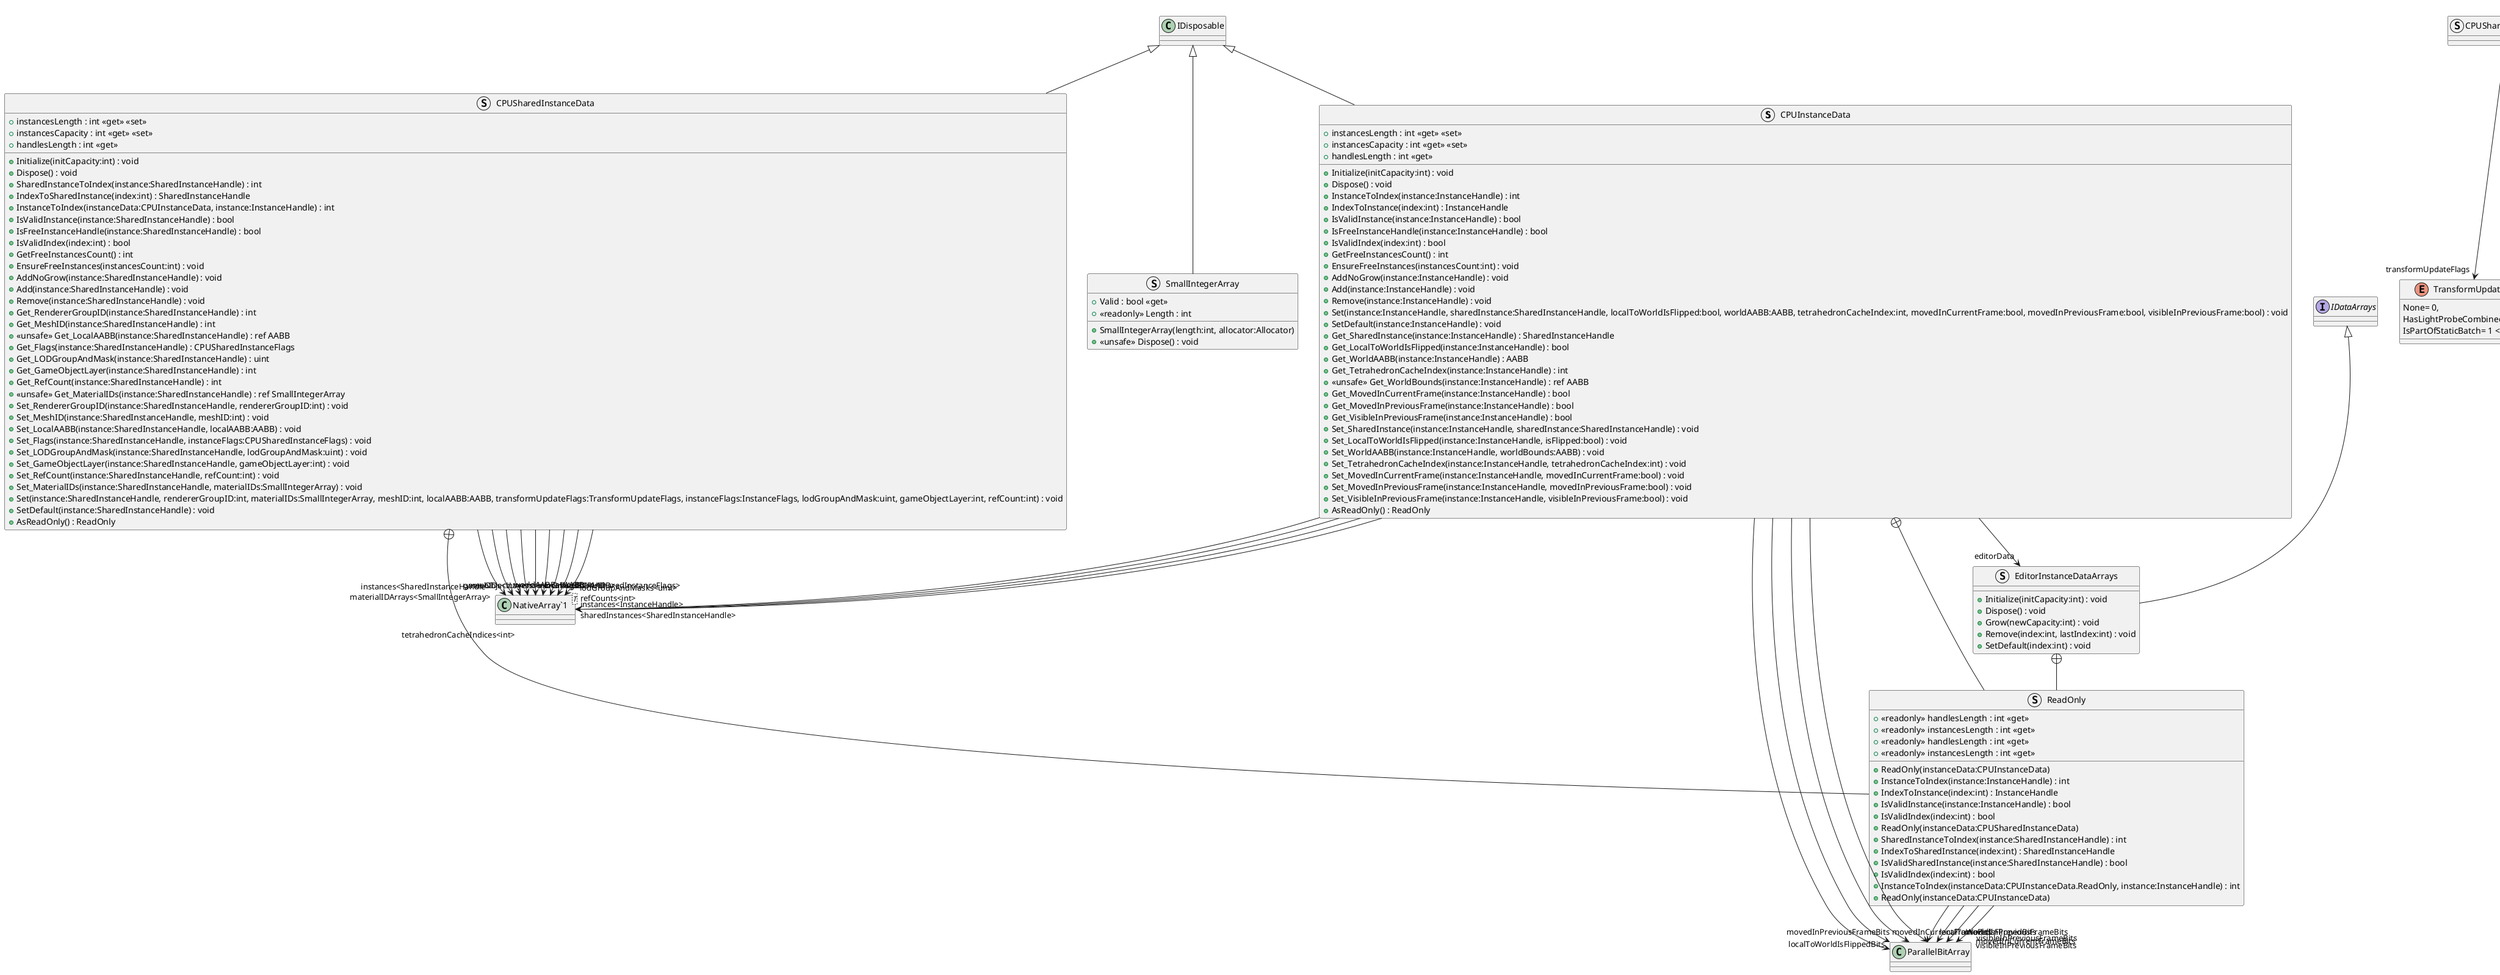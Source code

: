 @startuml
struct CPUInstanceData {
    + instancesLength : int <<get>> <<set>>
    + instancesCapacity : int <<get>> <<set>>
    + handlesLength : int <<get>>
    + Initialize(initCapacity:int) : void
    + Dispose() : void
    + InstanceToIndex(instance:InstanceHandle) : int
    + IndexToInstance(index:int) : InstanceHandle
    + IsValidInstance(instance:InstanceHandle) : bool
    + IsFreeInstanceHandle(instance:InstanceHandle) : bool
    + IsValidIndex(index:int) : bool
    + GetFreeInstancesCount() : int
    + EnsureFreeInstances(instancesCount:int) : void
    + AddNoGrow(instance:InstanceHandle) : void
    + Add(instance:InstanceHandle) : void
    + Remove(instance:InstanceHandle) : void
    + Set(instance:InstanceHandle, sharedInstance:SharedInstanceHandle, localToWorldIsFlipped:bool, worldAABB:AABB, tetrahedronCacheIndex:int, movedInCurrentFrame:bool, movedInPreviousFrame:bool, visibleInPreviousFrame:bool) : void
    + SetDefault(instance:InstanceHandle) : void
    + Get_SharedInstance(instance:InstanceHandle) : SharedInstanceHandle
    + Get_LocalToWorldIsFlipped(instance:InstanceHandle) : bool
    + Get_WorldAABB(instance:InstanceHandle) : AABB
    + Get_TetrahedronCacheIndex(instance:InstanceHandle) : int
    + <<unsafe>> Get_WorldBounds(instance:InstanceHandle) : ref AABB
    + Get_MovedInCurrentFrame(instance:InstanceHandle) : bool
    + Get_MovedInPreviousFrame(instance:InstanceHandle) : bool
    + Get_VisibleInPreviousFrame(instance:InstanceHandle) : bool
    + Set_SharedInstance(instance:InstanceHandle, sharedInstance:SharedInstanceHandle) : void
    + Set_LocalToWorldIsFlipped(instance:InstanceHandle, isFlipped:bool) : void
    + Set_WorldAABB(instance:InstanceHandle, worldBounds:AABB) : void
    + Set_TetrahedronCacheIndex(instance:InstanceHandle, tetrahedronCacheIndex:int) : void
    + Set_MovedInCurrentFrame(instance:InstanceHandle, movedInCurrentFrame:bool) : void
    + Set_MovedInPreviousFrame(instance:InstanceHandle, movedInPreviousFrame:bool) : void
    + Set_VisibleInPreviousFrame(instance:InstanceHandle, visibleInPreviousFrame:bool) : void
    + AsReadOnly() : ReadOnly
}
struct CPUSharedInstanceData {
    + instancesLength : int <<get>> <<set>>
    + instancesCapacity : int <<get>> <<set>>
    + handlesLength : int <<get>>
    + Initialize(initCapacity:int) : void
    + Dispose() : void
    + SharedInstanceToIndex(instance:SharedInstanceHandle) : int
    + IndexToSharedInstance(index:int) : SharedInstanceHandle
    + InstanceToIndex(instanceData:CPUInstanceData, instance:InstanceHandle) : int
    + IsValidInstance(instance:SharedInstanceHandle) : bool
    + IsFreeInstanceHandle(instance:SharedInstanceHandle) : bool
    + IsValidIndex(index:int) : bool
    + GetFreeInstancesCount() : int
    + EnsureFreeInstances(instancesCount:int) : void
    + AddNoGrow(instance:SharedInstanceHandle) : void
    + Add(instance:SharedInstanceHandle) : void
    + Remove(instance:SharedInstanceHandle) : void
    + Get_RendererGroupID(instance:SharedInstanceHandle) : int
    + Get_MeshID(instance:SharedInstanceHandle) : int
    + <<unsafe>> Get_LocalAABB(instance:SharedInstanceHandle) : ref AABB
    + Get_Flags(instance:SharedInstanceHandle) : CPUSharedInstanceFlags
    + Get_LODGroupAndMask(instance:SharedInstanceHandle) : uint
    + Get_GameObjectLayer(instance:SharedInstanceHandle) : int
    + Get_RefCount(instance:SharedInstanceHandle) : int
    + <<unsafe>> Get_MaterialIDs(instance:SharedInstanceHandle) : ref SmallIntegerArray
    + Set_RendererGroupID(instance:SharedInstanceHandle, rendererGroupID:int) : void
    + Set_MeshID(instance:SharedInstanceHandle, meshID:int) : void
    + Set_LocalAABB(instance:SharedInstanceHandle, localAABB:AABB) : void
    + Set_Flags(instance:SharedInstanceHandle, instanceFlags:CPUSharedInstanceFlags) : void
    + Set_LODGroupAndMask(instance:SharedInstanceHandle, lodGroupAndMask:uint) : void
    + Set_GameObjectLayer(instance:SharedInstanceHandle, gameObjectLayer:int) : void
    + Set_RefCount(instance:SharedInstanceHandle, refCount:int) : void
    + Set_MaterialIDs(instance:SharedInstanceHandle, materialIDs:SmallIntegerArray) : void
    + Set(instance:SharedInstanceHandle, rendererGroupID:int, materialIDs:SmallIntegerArray, meshID:int, localAABB:AABB, transformUpdateFlags:TransformUpdateFlags, instanceFlags:InstanceFlags, lodGroupAndMask:uint, gameObjectLayer:int, refCount:int) : void
    + SetDefault(instance:SharedInstanceHandle) : void
    + AsReadOnly() : ReadOnly
}
struct SmallIntegerArray {
    + Valid : bool <<get>>
    + <<readonly>> Length : int
    + SmallIntegerArray(length:int, allocator:Allocator)
    + <<unsafe>> Dispose() : void
}
interface IDataArrays {
}
struct EditorInstanceDataArrays {
    + Initialize(initCapacity:int) : void
    + Dispose() : void
    + Grow(newCapacity:int) : void
    + Remove(index:int, lastIndex:int) : void
    + SetDefault(index:int) : void
}
enum TransformUpdateFlags {
    None= 0,
    HasLightProbeCombined= 1 << 0,
    IsPartOfStaticBatch= 1 << 1,
}
enum InstanceFlags {
    None= 0,
    AffectsLightmaps= 1 << 0,
    IsShadowsOff= 1 << 1,
    IsShadowsOnly= 1 << 2,
    HasProgressiveLod= 1 << 3,
    SmallMeshCulling= 1 << 4,
}
struct CPUSharedInstanceFlags {
}
struct PackedMatrix {
    + {static} FromMatrix4x4(m:Matrix4x4) : PackedMatrix
    + {static} FromFloat4x4(m:float4x4) : PackedMatrix
}
class "NativeArray`1"<T> {
}
struct ReadOnly {
    + <<readonly>> handlesLength : int <<get>>
    + <<readonly>> instancesLength : int <<get>>
    + ReadOnly(instanceData:CPUInstanceData)
    + InstanceToIndex(instance:InstanceHandle) : int
    + IndexToInstance(index:int) : InstanceHandle
    + IsValidInstance(instance:InstanceHandle) : bool
    + IsValidIndex(index:int) : bool
}
struct ReadOnly {
    + <<readonly>> handlesLength : int <<get>>
    + <<readonly>> instancesLength : int <<get>>
    + ReadOnly(instanceData:CPUSharedInstanceData)
    + SharedInstanceToIndex(instance:SharedInstanceHandle) : int
    + IndexToSharedInstance(index:int) : SharedInstanceHandle
    + IsValidSharedInstance(instance:SharedInstanceHandle) : bool
    + IsValidIndex(index:int) : bool
    + InstanceToIndex(instanceData:CPUInstanceData.ReadOnly, instance:InstanceHandle) : int
}
struct ReadOnly {
    + ReadOnly(instanceData:CPUInstanceData)
}
IDisposable <|-- CPUInstanceData
CPUInstanceData --> "instances<InstanceHandle>" "NativeArray`1"
CPUInstanceData --> "sharedInstances<SharedInstanceHandle>" "NativeArray`1"
CPUInstanceData --> "localToWorldIsFlippedBits" ParallelBitArray
CPUInstanceData --> "worldAABBs<AABB>" "NativeArray`1"
CPUInstanceData --> "tetrahedronCacheIndices<int>" "NativeArray`1"
CPUInstanceData --> "movedInCurrentFrameBits" ParallelBitArray
CPUInstanceData --> "movedInPreviousFrameBits" ParallelBitArray
CPUInstanceData --> "visibleInPreviousFrameBits" ParallelBitArray
CPUInstanceData --> "editorData" EditorInstanceDataArrays
IDisposable <|-- CPUSharedInstanceData
CPUSharedInstanceData --> "instances<SharedInstanceHandle>" "NativeArray`1"
CPUSharedInstanceData --> "rendererGroupIDs<int>" "NativeArray`1"
CPUSharedInstanceData --> "materialIDArrays<SmallIntegerArray>" "NativeArray`1"
CPUSharedInstanceData --> "meshIDs<int>" "NativeArray`1"
CPUSharedInstanceData --> "localAABBs<AABB>" "NativeArray`1"
CPUSharedInstanceData --> "flags<CPUSharedInstanceFlags>" "NativeArray`1"
CPUSharedInstanceData --> "lodGroupAndMasks<uint>" "NativeArray`1"
CPUSharedInstanceData --> "gameObjectLayers<int>" "NativeArray`1"
CPUSharedInstanceData --> "refCounts<int>" "NativeArray`1"
IDisposable <|-- SmallIntegerArray
IDataArrays <|-- EditorInstanceDataArrays
CPUSharedInstanceFlags --> "transformUpdateFlags" TransformUpdateFlags
CPUSharedInstanceFlags --> "instanceFlags" InstanceFlags
PackedMatrix --> "packed0" float4
PackedMatrix --> "packed1" float4
PackedMatrix --> "packed2" float4
CPUInstanceData +-- ReadOnly
ReadOnly --> "localToWorldIsFlippedBits" ParallelBitArray
ReadOnly --> "movedInCurrentFrameBits" ParallelBitArray
ReadOnly --> "movedInPreviousFrameBits" ParallelBitArray
ReadOnly --> "visibleInPreviousFrameBits" ParallelBitArray
CPUSharedInstanceData +-- ReadOnly
EditorInstanceDataArrays +-- ReadOnly
@enduml
